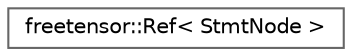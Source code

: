 digraph "Graphical Class Hierarchy"
{
 // LATEX_PDF_SIZE
  bgcolor="transparent";
  edge [fontname=Helvetica,fontsize=10,labelfontname=Helvetica,labelfontsize=10];
  node [fontname=Helvetica,fontsize=10,shape=box,height=0.2,width=0.4];
  rankdir="LR";
  Node0 [label="freetensor::Ref\< StmtNode \>",height=0.2,width=0.4,color="grey40", fillcolor="white", style="filled",URL="$classfreetensor_1_1Ref.html",tooltip=" "];
}
